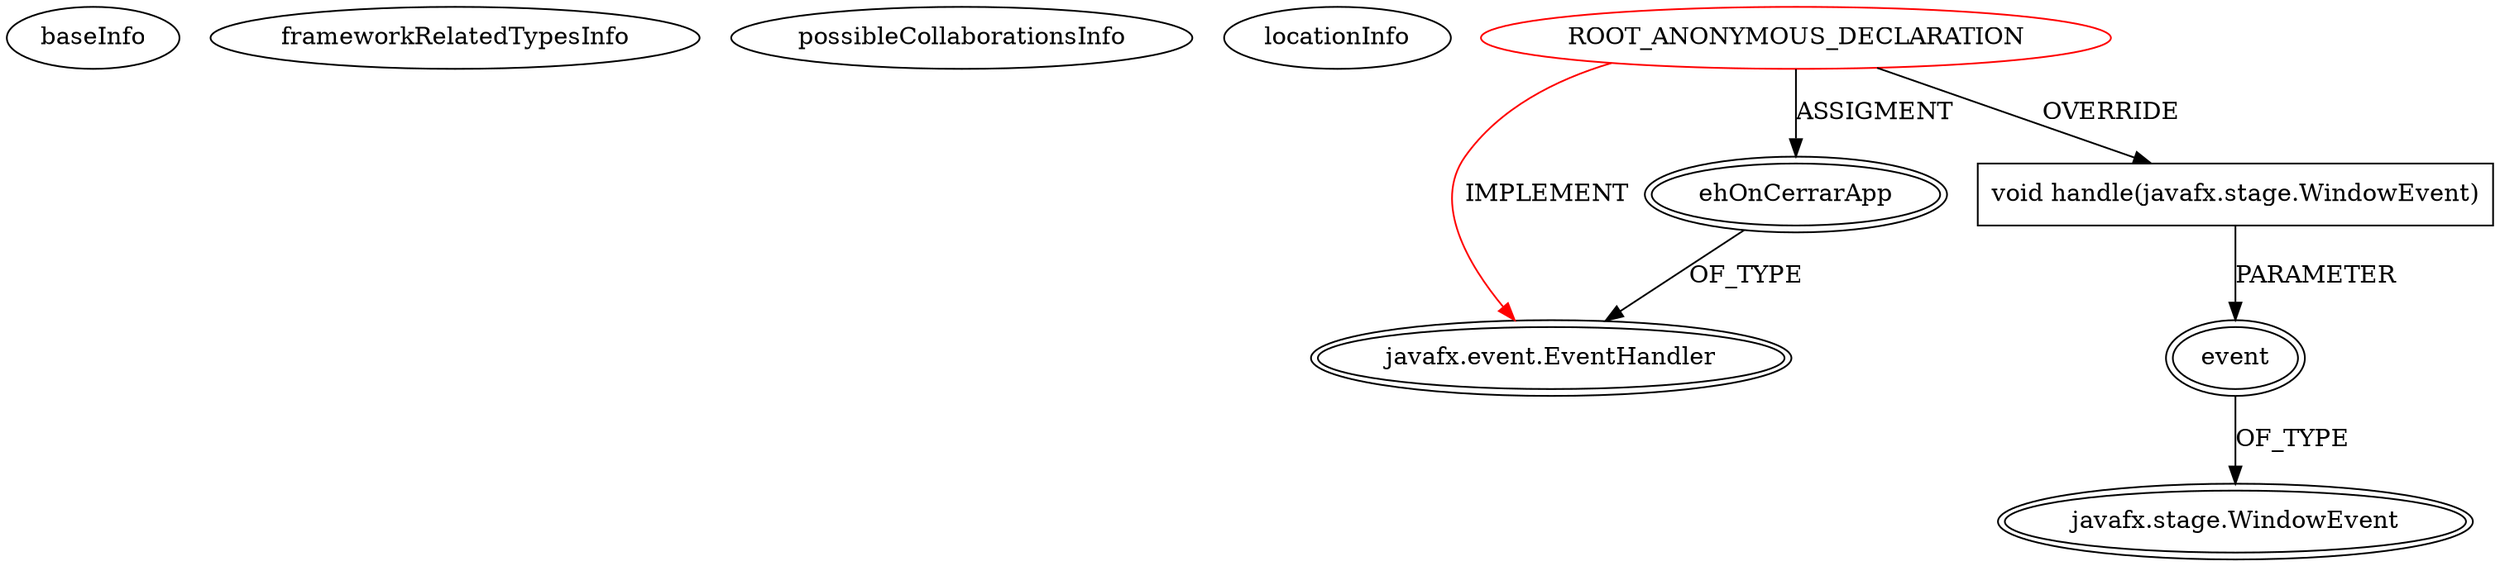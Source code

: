digraph {
baseInfo[graphId=3840,category="extension_graph",isAnonymous=true,possibleRelation=false]
frameworkRelatedTypesInfo[0="javafx.event.EventHandler"]
possibleCollaborationsInfo[]
locationInfo[projectName="pedrodonte-genjeefx",filePath="/pedrodonte-genjeefx/genjeefx-master/GenJeeFx/src/main/java/generar/AplicacionPrincipal.java",contextSignature="AplicacionPrincipal",graphId="3840"]
0[label="ROOT_ANONYMOUS_DECLARATION",vertexType="ROOT_ANONYMOUS_DECLARATION",isFrameworkType=false,color=red]
1[label="javafx.event.EventHandler",vertexType="FRAMEWORK_INTERFACE_TYPE",isFrameworkType=true,peripheries=2]
2[label="ehOnCerrarApp",vertexType="OUTSIDE_VARIABLE_EXPRESION",isFrameworkType=true,peripheries=2]
4[label="void handle(javafx.stage.WindowEvent)",vertexType="OVERRIDING_METHOD_DECLARATION",isFrameworkType=false,shape=box]
5[label="event",vertexType="PARAMETER_DECLARATION",isFrameworkType=true,peripheries=2]
6[label="javafx.stage.WindowEvent",vertexType="FRAMEWORK_CLASS_TYPE",isFrameworkType=true,peripheries=2]
0->1[label="IMPLEMENT",color=red]
0->2[label="ASSIGMENT"]
2->1[label="OF_TYPE"]
0->4[label="OVERRIDE"]
5->6[label="OF_TYPE"]
4->5[label="PARAMETER"]
}
